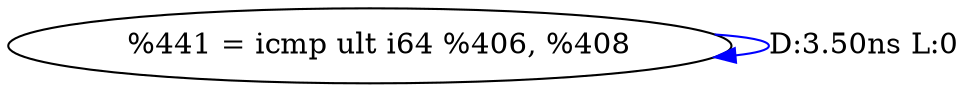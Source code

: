 digraph {
Node0x3d19aa0[label="  %441 = icmp ult i64 %406, %408"];
Node0x3d19aa0 -> Node0x3d19aa0[label="D:3.50ns L:0",color=blue];
}
